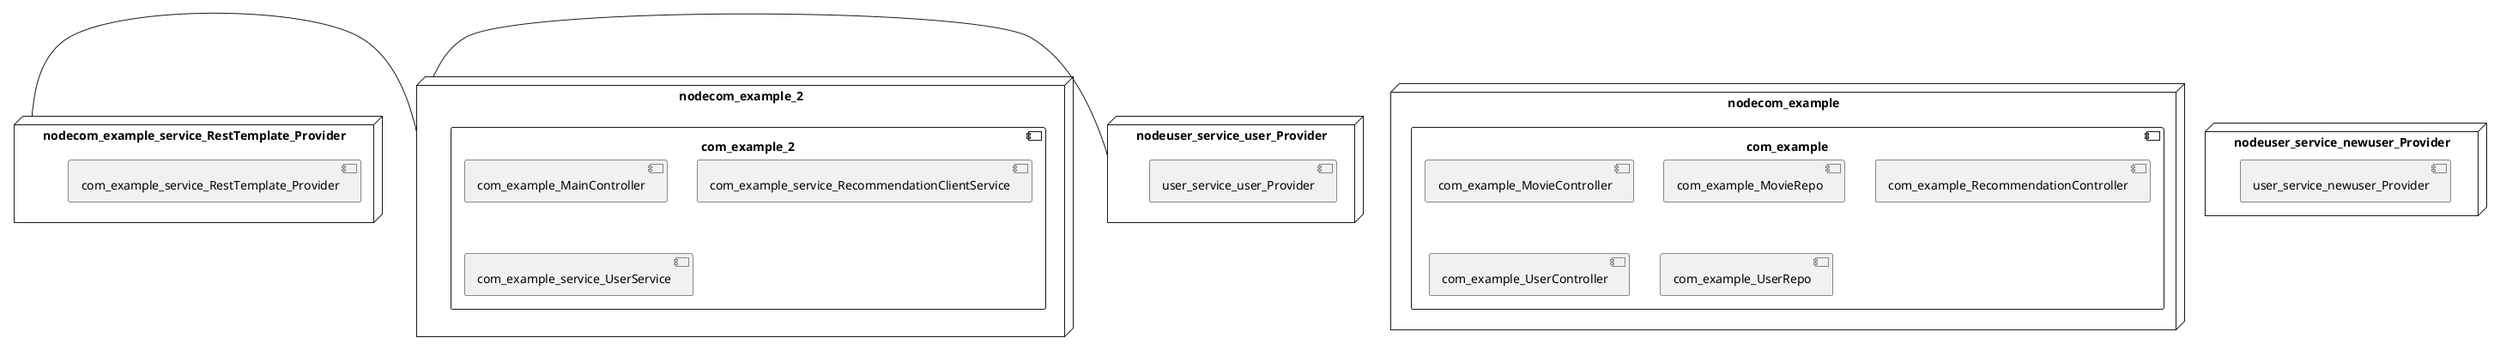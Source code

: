 @startuml
skinparam fixCircleLabelOverlapping true
skinparam componentStyle uml2
node nodecom_example {
component com_example {
[com_example_MovieController] [[mdeket-spring-cloud-movie-recommendation.system#_0_FcAla-Ee-fKrIVnWcTKw]]
[com_example_MovieRepo] [[mdeket-spring-cloud-movie-recommendation.system#_0_FcAla-Ee-fKrIVnWcTKw]]
[com_example_RecommendationController] [[mdeket-spring-cloud-movie-recommendation.system#_0_FcAla-Ee-fKrIVnWcTKw]]
[com_example_UserController] [[mdeket-spring-cloud-movie-recommendation.system#_0_FcAla-Ee-fKrIVnWcTKw]]
[com_example_UserRepo] [[mdeket-spring-cloud-movie-recommendation.system#_0_FcAla-Ee-fKrIVnWcTKw]]
}
}
node nodecom_example_2 {
component com_example_2 {
[com_example_MainController] [[mdeket-spring-cloud-movie-recommendation.system#_0_FcAla-Ee-fKrIVnWcTKw]]
[com_example_service_RecommendationClientService] [[mdeket-spring-cloud-movie-recommendation.system#_0_FcAla-Ee-fKrIVnWcTKw]]
[com_example_service_UserService] [[mdeket-spring-cloud-movie-recommendation.system#_0_FcAla-Ee-fKrIVnWcTKw]]
}
}
node nodecom_example_service_RestTemplate_Provider {
[com_example_service_RestTemplate_Provider] [[mdeket-spring-cloud-movie-recommendation.system#_0_FcAla-Ee-fKrIVnWcTKw]]
}
node nodeuser_service_newuser_Provider {
[user_service_newuser_Provider] [[mdeket-spring-cloud-movie-recommendation.system#_0_FcAla-Ee-fKrIVnWcTKw]]
}
node nodeuser_service_user_Provider {
[user_service_user_Provider] [[mdeket-spring-cloud-movie-recommendation.system#_0_FcAla-Ee-fKrIVnWcTKw]]
}
[nodecom_example_service_RestTemplate_Provider] - [nodecom_example_2]
[nodeuser_service_user_Provider] - [nodecom_example_2]

@enduml
